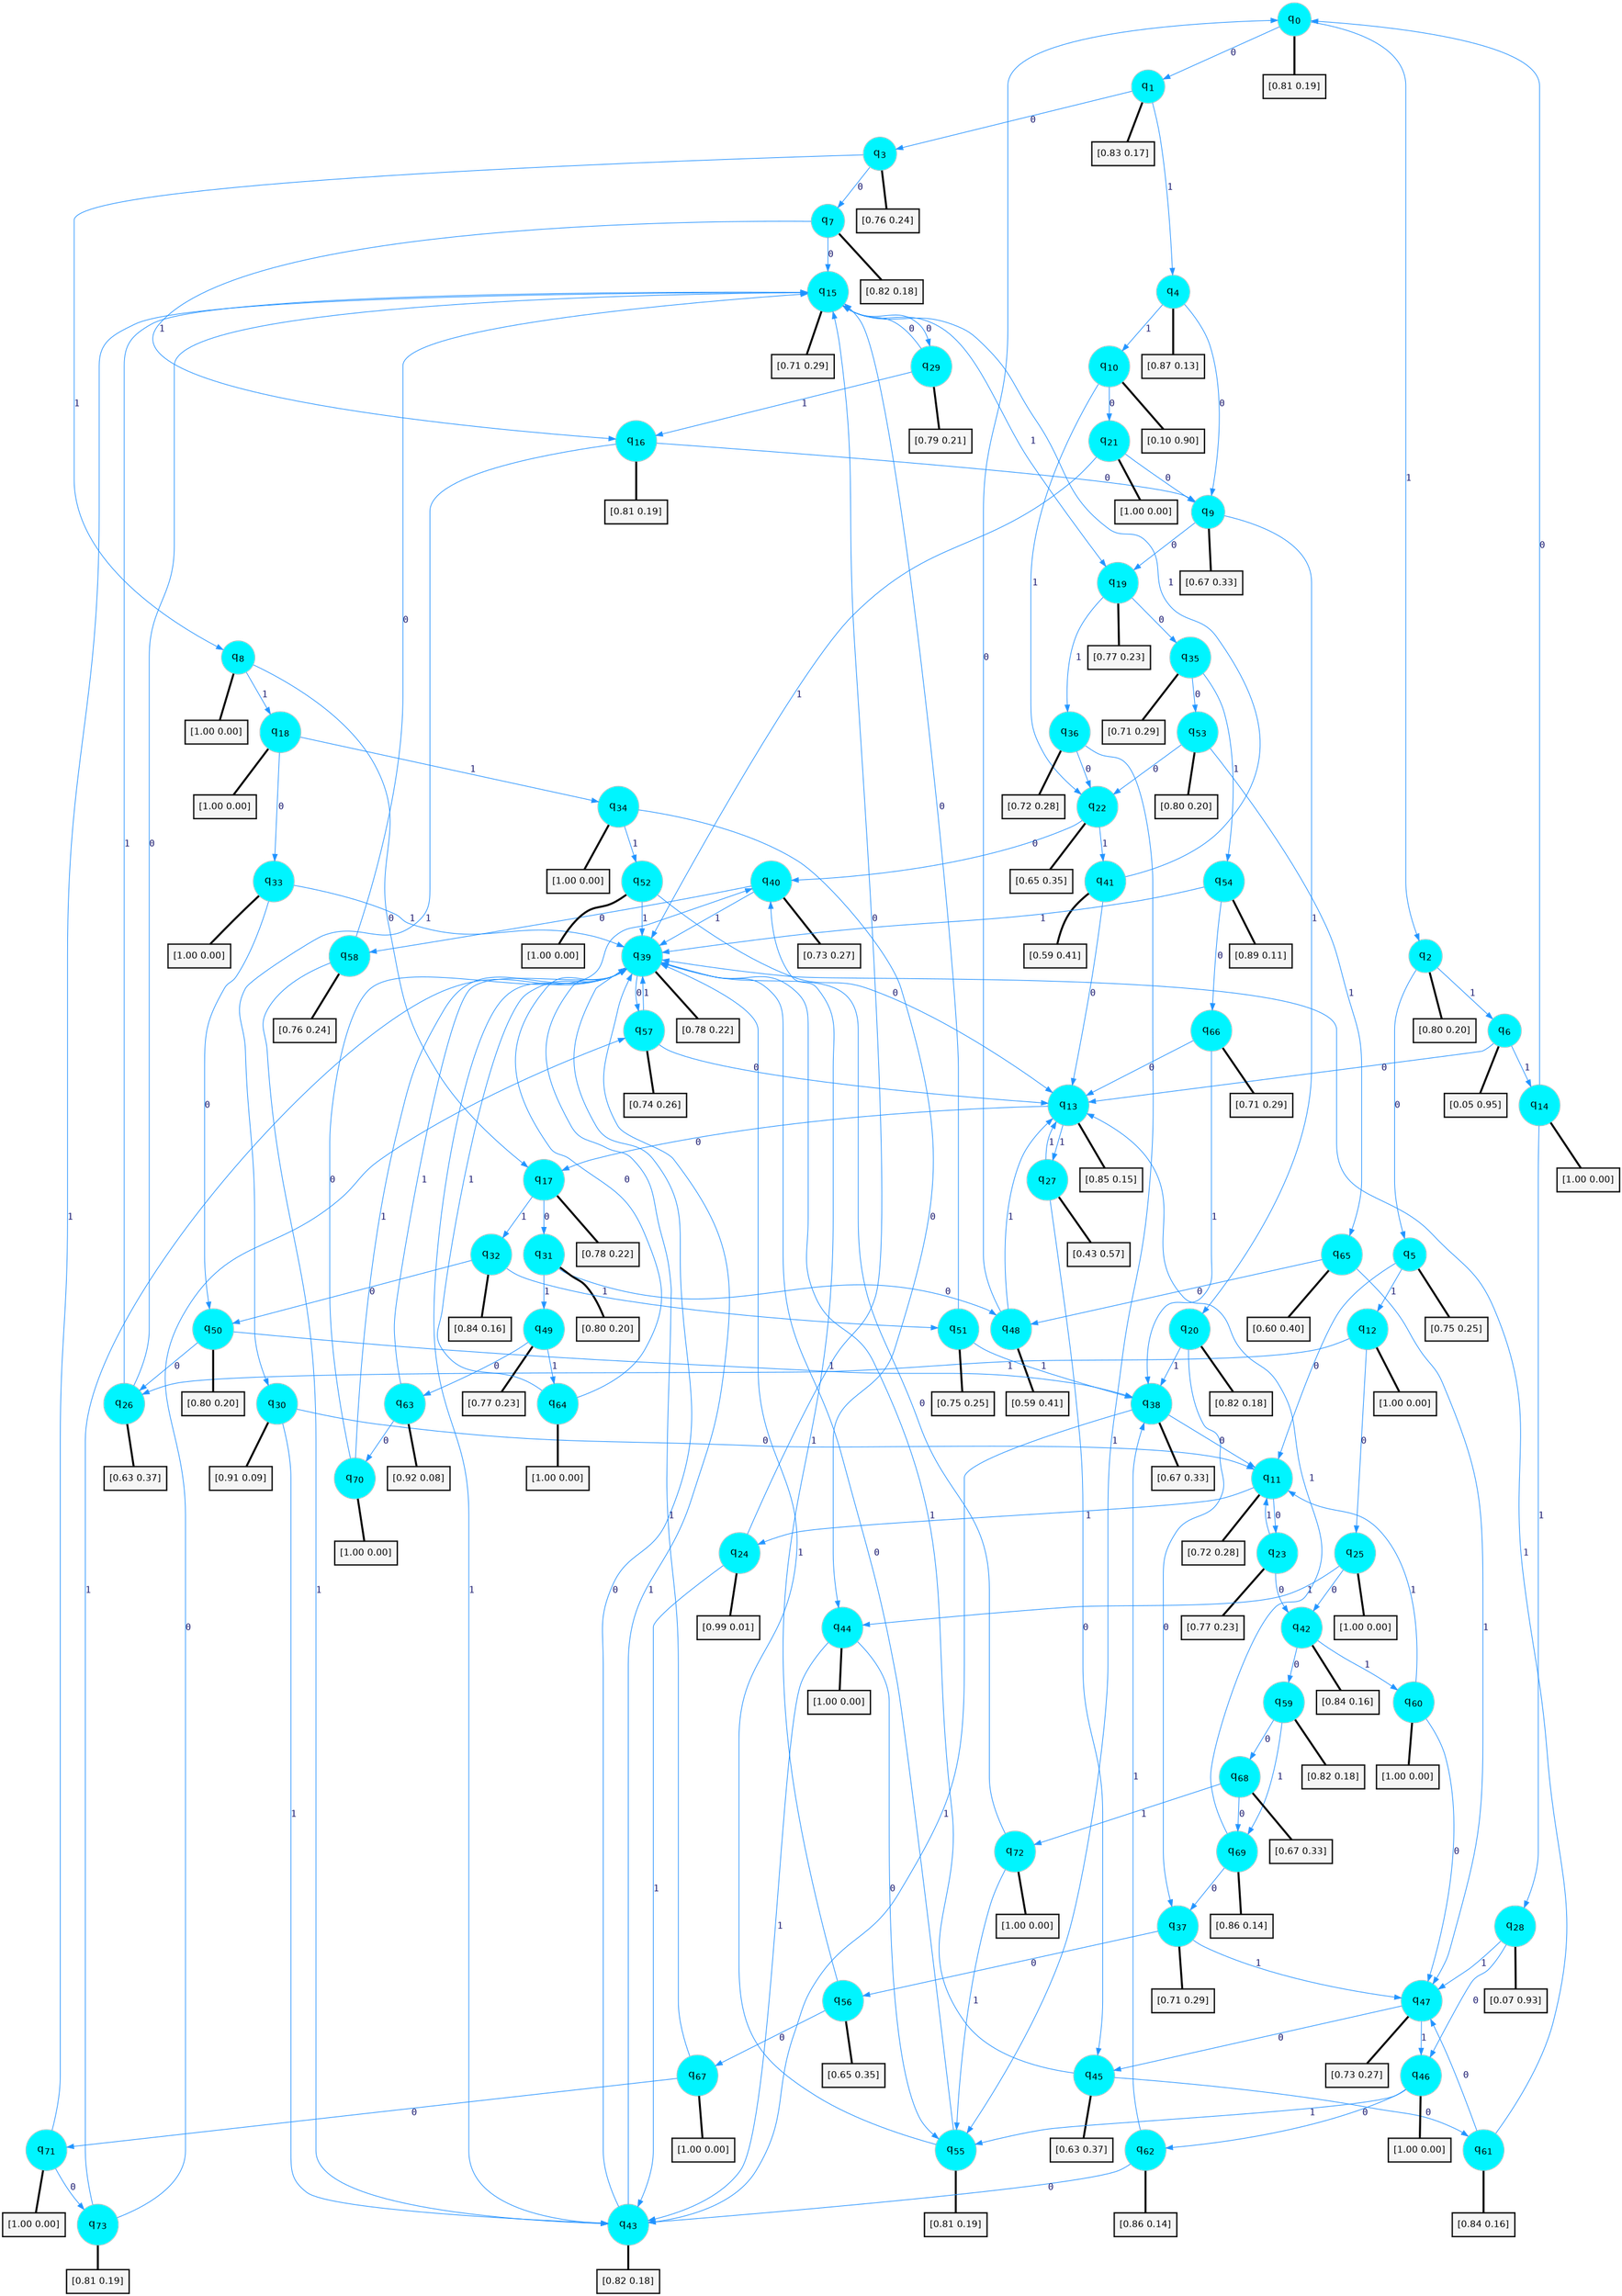digraph G {
graph [
bgcolor=transparent, dpi=300, rankdir=TD, size="40,25"];
node [
color=gray, fillcolor=turquoise1, fontcolor=black, fontname=Helvetica, fontsize=16, fontweight=bold, shape=circle, style=filled];
edge [
arrowsize=1, color=dodgerblue1, fontcolor=midnightblue, fontname=courier, fontweight=bold, penwidth=1, style=solid, weight=20];
0[label=<q<SUB>0</SUB>>];
1[label=<q<SUB>1</SUB>>];
2[label=<q<SUB>2</SUB>>];
3[label=<q<SUB>3</SUB>>];
4[label=<q<SUB>4</SUB>>];
5[label=<q<SUB>5</SUB>>];
6[label=<q<SUB>6</SUB>>];
7[label=<q<SUB>7</SUB>>];
8[label=<q<SUB>8</SUB>>];
9[label=<q<SUB>9</SUB>>];
10[label=<q<SUB>10</SUB>>];
11[label=<q<SUB>11</SUB>>];
12[label=<q<SUB>12</SUB>>];
13[label=<q<SUB>13</SUB>>];
14[label=<q<SUB>14</SUB>>];
15[label=<q<SUB>15</SUB>>];
16[label=<q<SUB>16</SUB>>];
17[label=<q<SUB>17</SUB>>];
18[label=<q<SUB>18</SUB>>];
19[label=<q<SUB>19</SUB>>];
20[label=<q<SUB>20</SUB>>];
21[label=<q<SUB>21</SUB>>];
22[label=<q<SUB>22</SUB>>];
23[label=<q<SUB>23</SUB>>];
24[label=<q<SUB>24</SUB>>];
25[label=<q<SUB>25</SUB>>];
26[label=<q<SUB>26</SUB>>];
27[label=<q<SUB>27</SUB>>];
28[label=<q<SUB>28</SUB>>];
29[label=<q<SUB>29</SUB>>];
30[label=<q<SUB>30</SUB>>];
31[label=<q<SUB>31</SUB>>];
32[label=<q<SUB>32</SUB>>];
33[label=<q<SUB>33</SUB>>];
34[label=<q<SUB>34</SUB>>];
35[label=<q<SUB>35</SUB>>];
36[label=<q<SUB>36</SUB>>];
37[label=<q<SUB>37</SUB>>];
38[label=<q<SUB>38</SUB>>];
39[label=<q<SUB>39</SUB>>];
40[label=<q<SUB>40</SUB>>];
41[label=<q<SUB>41</SUB>>];
42[label=<q<SUB>42</SUB>>];
43[label=<q<SUB>43</SUB>>];
44[label=<q<SUB>44</SUB>>];
45[label=<q<SUB>45</SUB>>];
46[label=<q<SUB>46</SUB>>];
47[label=<q<SUB>47</SUB>>];
48[label=<q<SUB>48</SUB>>];
49[label=<q<SUB>49</SUB>>];
50[label=<q<SUB>50</SUB>>];
51[label=<q<SUB>51</SUB>>];
52[label=<q<SUB>52</SUB>>];
53[label=<q<SUB>53</SUB>>];
54[label=<q<SUB>54</SUB>>];
55[label=<q<SUB>55</SUB>>];
56[label=<q<SUB>56</SUB>>];
57[label=<q<SUB>57</SUB>>];
58[label=<q<SUB>58</SUB>>];
59[label=<q<SUB>59</SUB>>];
60[label=<q<SUB>60</SUB>>];
61[label=<q<SUB>61</SUB>>];
62[label=<q<SUB>62</SUB>>];
63[label=<q<SUB>63</SUB>>];
64[label=<q<SUB>64</SUB>>];
65[label=<q<SUB>65</SUB>>];
66[label=<q<SUB>66</SUB>>];
67[label=<q<SUB>67</SUB>>];
68[label=<q<SUB>68</SUB>>];
69[label=<q<SUB>69</SUB>>];
70[label=<q<SUB>70</SUB>>];
71[label=<q<SUB>71</SUB>>];
72[label=<q<SUB>72</SUB>>];
73[label=<q<SUB>73</SUB>>];
74[label="[0.81 0.19]", shape=box,fontcolor=black, fontname=Helvetica, fontsize=14, penwidth=2, fillcolor=whitesmoke,color=black];
75[label="[0.83 0.17]", shape=box,fontcolor=black, fontname=Helvetica, fontsize=14, penwidth=2, fillcolor=whitesmoke,color=black];
76[label="[0.80 0.20]", shape=box,fontcolor=black, fontname=Helvetica, fontsize=14, penwidth=2, fillcolor=whitesmoke,color=black];
77[label="[0.76 0.24]", shape=box,fontcolor=black, fontname=Helvetica, fontsize=14, penwidth=2, fillcolor=whitesmoke,color=black];
78[label="[0.87 0.13]", shape=box,fontcolor=black, fontname=Helvetica, fontsize=14, penwidth=2, fillcolor=whitesmoke,color=black];
79[label="[0.75 0.25]", shape=box,fontcolor=black, fontname=Helvetica, fontsize=14, penwidth=2, fillcolor=whitesmoke,color=black];
80[label="[0.05 0.95]", shape=box,fontcolor=black, fontname=Helvetica, fontsize=14, penwidth=2, fillcolor=whitesmoke,color=black];
81[label="[0.82 0.18]", shape=box,fontcolor=black, fontname=Helvetica, fontsize=14, penwidth=2, fillcolor=whitesmoke,color=black];
82[label="[1.00 0.00]", shape=box,fontcolor=black, fontname=Helvetica, fontsize=14, penwidth=2, fillcolor=whitesmoke,color=black];
83[label="[0.67 0.33]", shape=box,fontcolor=black, fontname=Helvetica, fontsize=14, penwidth=2, fillcolor=whitesmoke,color=black];
84[label="[0.10 0.90]", shape=box,fontcolor=black, fontname=Helvetica, fontsize=14, penwidth=2, fillcolor=whitesmoke,color=black];
85[label="[0.72 0.28]", shape=box,fontcolor=black, fontname=Helvetica, fontsize=14, penwidth=2, fillcolor=whitesmoke,color=black];
86[label="[1.00 0.00]", shape=box,fontcolor=black, fontname=Helvetica, fontsize=14, penwidth=2, fillcolor=whitesmoke,color=black];
87[label="[0.85 0.15]", shape=box,fontcolor=black, fontname=Helvetica, fontsize=14, penwidth=2, fillcolor=whitesmoke,color=black];
88[label="[1.00 0.00]", shape=box,fontcolor=black, fontname=Helvetica, fontsize=14, penwidth=2, fillcolor=whitesmoke,color=black];
89[label="[0.71 0.29]", shape=box,fontcolor=black, fontname=Helvetica, fontsize=14, penwidth=2, fillcolor=whitesmoke,color=black];
90[label="[0.81 0.19]", shape=box,fontcolor=black, fontname=Helvetica, fontsize=14, penwidth=2, fillcolor=whitesmoke,color=black];
91[label="[0.78 0.22]", shape=box,fontcolor=black, fontname=Helvetica, fontsize=14, penwidth=2, fillcolor=whitesmoke,color=black];
92[label="[1.00 0.00]", shape=box,fontcolor=black, fontname=Helvetica, fontsize=14, penwidth=2, fillcolor=whitesmoke,color=black];
93[label="[0.77 0.23]", shape=box,fontcolor=black, fontname=Helvetica, fontsize=14, penwidth=2, fillcolor=whitesmoke,color=black];
94[label="[0.82 0.18]", shape=box,fontcolor=black, fontname=Helvetica, fontsize=14, penwidth=2, fillcolor=whitesmoke,color=black];
95[label="[1.00 0.00]", shape=box,fontcolor=black, fontname=Helvetica, fontsize=14, penwidth=2, fillcolor=whitesmoke,color=black];
96[label="[0.65 0.35]", shape=box,fontcolor=black, fontname=Helvetica, fontsize=14, penwidth=2, fillcolor=whitesmoke,color=black];
97[label="[0.77 0.23]", shape=box,fontcolor=black, fontname=Helvetica, fontsize=14, penwidth=2, fillcolor=whitesmoke,color=black];
98[label="[0.99 0.01]", shape=box,fontcolor=black, fontname=Helvetica, fontsize=14, penwidth=2, fillcolor=whitesmoke,color=black];
99[label="[1.00 0.00]", shape=box,fontcolor=black, fontname=Helvetica, fontsize=14, penwidth=2, fillcolor=whitesmoke,color=black];
100[label="[0.63 0.37]", shape=box,fontcolor=black, fontname=Helvetica, fontsize=14, penwidth=2, fillcolor=whitesmoke,color=black];
101[label="[0.43 0.57]", shape=box,fontcolor=black, fontname=Helvetica, fontsize=14, penwidth=2, fillcolor=whitesmoke,color=black];
102[label="[0.07 0.93]", shape=box,fontcolor=black, fontname=Helvetica, fontsize=14, penwidth=2, fillcolor=whitesmoke,color=black];
103[label="[0.79 0.21]", shape=box,fontcolor=black, fontname=Helvetica, fontsize=14, penwidth=2, fillcolor=whitesmoke,color=black];
104[label="[0.91 0.09]", shape=box,fontcolor=black, fontname=Helvetica, fontsize=14, penwidth=2, fillcolor=whitesmoke,color=black];
105[label="[0.80 0.20]", shape=box,fontcolor=black, fontname=Helvetica, fontsize=14, penwidth=2, fillcolor=whitesmoke,color=black];
106[label="[0.84 0.16]", shape=box,fontcolor=black, fontname=Helvetica, fontsize=14, penwidth=2, fillcolor=whitesmoke,color=black];
107[label="[1.00 0.00]", shape=box,fontcolor=black, fontname=Helvetica, fontsize=14, penwidth=2, fillcolor=whitesmoke,color=black];
108[label="[1.00 0.00]", shape=box,fontcolor=black, fontname=Helvetica, fontsize=14, penwidth=2, fillcolor=whitesmoke,color=black];
109[label="[0.71 0.29]", shape=box,fontcolor=black, fontname=Helvetica, fontsize=14, penwidth=2, fillcolor=whitesmoke,color=black];
110[label="[0.72 0.28]", shape=box,fontcolor=black, fontname=Helvetica, fontsize=14, penwidth=2, fillcolor=whitesmoke,color=black];
111[label="[0.71 0.29]", shape=box,fontcolor=black, fontname=Helvetica, fontsize=14, penwidth=2, fillcolor=whitesmoke,color=black];
112[label="[0.67 0.33]", shape=box,fontcolor=black, fontname=Helvetica, fontsize=14, penwidth=2, fillcolor=whitesmoke,color=black];
113[label="[0.78 0.22]", shape=box,fontcolor=black, fontname=Helvetica, fontsize=14, penwidth=2, fillcolor=whitesmoke,color=black];
114[label="[0.73 0.27]", shape=box,fontcolor=black, fontname=Helvetica, fontsize=14, penwidth=2, fillcolor=whitesmoke,color=black];
115[label="[0.59 0.41]", shape=box,fontcolor=black, fontname=Helvetica, fontsize=14, penwidth=2, fillcolor=whitesmoke,color=black];
116[label="[0.84 0.16]", shape=box,fontcolor=black, fontname=Helvetica, fontsize=14, penwidth=2, fillcolor=whitesmoke,color=black];
117[label="[0.82 0.18]", shape=box,fontcolor=black, fontname=Helvetica, fontsize=14, penwidth=2, fillcolor=whitesmoke,color=black];
118[label="[1.00 0.00]", shape=box,fontcolor=black, fontname=Helvetica, fontsize=14, penwidth=2, fillcolor=whitesmoke,color=black];
119[label="[0.63 0.37]", shape=box,fontcolor=black, fontname=Helvetica, fontsize=14, penwidth=2, fillcolor=whitesmoke,color=black];
120[label="[1.00 0.00]", shape=box,fontcolor=black, fontname=Helvetica, fontsize=14, penwidth=2, fillcolor=whitesmoke,color=black];
121[label="[0.73 0.27]", shape=box,fontcolor=black, fontname=Helvetica, fontsize=14, penwidth=2, fillcolor=whitesmoke,color=black];
122[label="[0.59 0.41]", shape=box,fontcolor=black, fontname=Helvetica, fontsize=14, penwidth=2, fillcolor=whitesmoke,color=black];
123[label="[0.77 0.23]", shape=box,fontcolor=black, fontname=Helvetica, fontsize=14, penwidth=2, fillcolor=whitesmoke,color=black];
124[label="[0.80 0.20]", shape=box,fontcolor=black, fontname=Helvetica, fontsize=14, penwidth=2, fillcolor=whitesmoke,color=black];
125[label="[0.75 0.25]", shape=box,fontcolor=black, fontname=Helvetica, fontsize=14, penwidth=2, fillcolor=whitesmoke,color=black];
126[label="[1.00 0.00]", shape=box,fontcolor=black, fontname=Helvetica, fontsize=14, penwidth=2, fillcolor=whitesmoke,color=black];
127[label="[0.80 0.20]", shape=box,fontcolor=black, fontname=Helvetica, fontsize=14, penwidth=2, fillcolor=whitesmoke,color=black];
128[label="[0.89 0.11]", shape=box,fontcolor=black, fontname=Helvetica, fontsize=14, penwidth=2, fillcolor=whitesmoke,color=black];
129[label="[0.81 0.19]", shape=box,fontcolor=black, fontname=Helvetica, fontsize=14, penwidth=2, fillcolor=whitesmoke,color=black];
130[label="[0.65 0.35]", shape=box,fontcolor=black, fontname=Helvetica, fontsize=14, penwidth=2, fillcolor=whitesmoke,color=black];
131[label="[0.74 0.26]", shape=box,fontcolor=black, fontname=Helvetica, fontsize=14, penwidth=2, fillcolor=whitesmoke,color=black];
132[label="[0.76 0.24]", shape=box,fontcolor=black, fontname=Helvetica, fontsize=14, penwidth=2, fillcolor=whitesmoke,color=black];
133[label="[0.82 0.18]", shape=box,fontcolor=black, fontname=Helvetica, fontsize=14, penwidth=2, fillcolor=whitesmoke,color=black];
134[label="[1.00 0.00]", shape=box,fontcolor=black, fontname=Helvetica, fontsize=14, penwidth=2, fillcolor=whitesmoke,color=black];
135[label="[0.84 0.16]", shape=box,fontcolor=black, fontname=Helvetica, fontsize=14, penwidth=2, fillcolor=whitesmoke,color=black];
136[label="[0.86 0.14]", shape=box,fontcolor=black, fontname=Helvetica, fontsize=14, penwidth=2, fillcolor=whitesmoke,color=black];
137[label="[0.92 0.08]", shape=box,fontcolor=black, fontname=Helvetica, fontsize=14, penwidth=2, fillcolor=whitesmoke,color=black];
138[label="[1.00 0.00]", shape=box,fontcolor=black, fontname=Helvetica, fontsize=14, penwidth=2, fillcolor=whitesmoke,color=black];
139[label="[0.60 0.40]", shape=box,fontcolor=black, fontname=Helvetica, fontsize=14, penwidth=2, fillcolor=whitesmoke,color=black];
140[label="[0.71 0.29]", shape=box,fontcolor=black, fontname=Helvetica, fontsize=14, penwidth=2, fillcolor=whitesmoke,color=black];
141[label="[1.00 0.00]", shape=box,fontcolor=black, fontname=Helvetica, fontsize=14, penwidth=2, fillcolor=whitesmoke,color=black];
142[label="[0.67 0.33]", shape=box,fontcolor=black, fontname=Helvetica, fontsize=14, penwidth=2, fillcolor=whitesmoke,color=black];
143[label="[0.86 0.14]", shape=box,fontcolor=black, fontname=Helvetica, fontsize=14, penwidth=2, fillcolor=whitesmoke,color=black];
144[label="[1.00 0.00]", shape=box,fontcolor=black, fontname=Helvetica, fontsize=14, penwidth=2, fillcolor=whitesmoke,color=black];
145[label="[1.00 0.00]", shape=box,fontcolor=black, fontname=Helvetica, fontsize=14, penwidth=2, fillcolor=whitesmoke,color=black];
146[label="[1.00 0.00]", shape=box,fontcolor=black, fontname=Helvetica, fontsize=14, penwidth=2, fillcolor=whitesmoke,color=black];
147[label="[0.81 0.19]", shape=box,fontcolor=black, fontname=Helvetica, fontsize=14, penwidth=2, fillcolor=whitesmoke,color=black];
0->1 [label=0];
0->2 [label=1];
0->74 [arrowhead=none, penwidth=3,color=black];
1->3 [label=0];
1->4 [label=1];
1->75 [arrowhead=none, penwidth=3,color=black];
2->5 [label=0];
2->6 [label=1];
2->76 [arrowhead=none, penwidth=3,color=black];
3->7 [label=0];
3->8 [label=1];
3->77 [arrowhead=none, penwidth=3,color=black];
4->9 [label=0];
4->10 [label=1];
4->78 [arrowhead=none, penwidth=3,color=black];
5->11 [label=0];
5->12 [label=1];
5->79 [arrowhead=none, penwidth=3,color=black];
6->13 [label=0];
6->14 [label=1];
6->80 [arrowhead=none, penwidth=3,color=black];
7->15 [label=0];
7->16 [label=1];
7->81 [arrowhead=none, penwidth=3,color=black];
8->17 [label=0];
8->18 [label=1];
8->82 [arrowhead=none, penwidth=3,color=black];
9->19 [label=0];
9->20 [label=1];
9->83 [arrowhead=none, penwidth=3,color=black];
10->21 [label=0];
10->22 [label=1];
10->84 [arrowhead=none, penwidth=3,color=black];
11->23 [label=0];
11->24 [label=1];
11->85 [arrowhead=none, penwidth=3,color=black];
12->25 [label=0];
12->26 [label=1];
12->86 [arrowhead=none, penwidth=3,color=black];
13->17 [label=0];
13->27 [label=1];
13->87 [arrowhead=none, penwidth=3,color=black];
14->0 [label=0];
14->28 [label=1];
14->88 [arrowhead=none, penwidth=3,color=black];
15->29 [label=0];
15->19 [label=1];
15->89 [arrowhead=none, penwidth=3,color=black];
16->9 [label=0];
16->30 [label=1];
16->90 [arrowhead=none, penwidth=3,color=black];
17->31 [label=0];
17->32 [label=1];
17->91 [arrowhead=none, penwidth=3,color=black];
18->33 [label=0];
18->34 [label=1];
18->92 [arrowhead=none, penwidth=3,color=black];
19->35 [label=0];
19->36 [label=1];
19->93 [arrowhead=none, penwidth=3,color=black];
20->37 [label=0];
20->38 [label=1];
20->94 [arrowhead=none, penwidth=3,color=black];
21->9 [label=0];
21->39 [label=1];
21->95 [arrowhead=none, penwidth=3,color=black];
22->40 [label=0];
22->41 [label=1];
22->96 [arrowhead=none, penwidth=3,color=black];
23->42 [label=0];
23->11 [label=1];
23->97 [arrowhead=none, penwidth=3,color=black];
24->15 [label=0];
24->43 [label=1];
24->98 [arrowhead=none, penwidth=3,color=black];
25->42 [label=0];
25->44 [label=1];
25->99 [arrowhead=none, penwidth=3,color=black];
26->15 [label=0];
26->15 [label=1];
26->100 [arrowhead=none, penwidth=3,color=black];
27->45 [label=0];
27->13 [label=1];
27->101 [arrowhead=none, penwidth=3,color=black];
28->46 [label=0];
28->47 [label=1];
28->102 [arrowhead=none, penwidth=3,color=black];
29->15 [label=0];
29->16 [label=1];
29->103 [arrowhead=none, penwidth=3,color=black];
30->11 [label=0];
30->43 [label=1];
30->104 [arrowhead=none, penwidth=3,color=black];
31->48 [label=0];
31->49 [label=1];
31->105 [arrowhead=none, penwidth=3,color=black];
32->50 [label=0];
32->51 [label=1];
32->106 [arrowhead=none, penwidth=3,color=black];
33->50 [label=0];
33->39 [label=1];
33->107 [arrowhead=none, penwidth=3,color=black];
34->44 [label=0];
34->52 [label=1];
34->108 [arrowhead=none, penwidth=3,color=black];
35->53 [label=0];
35->54 [label=1];
35->109 [arrowhead=none, penwidth=3,color=black];
36->22 [label=0];
36->55 [label=1];
36->110 [arrowhead=none, penwidth=3,color=black];
37->56 [label=0];
37->47 [label=1];
37->111 [arrowhead=none, penwidth=3,color=black];
38->11 [label=0];
38->43 [label=1];
38->112 [arrowhead=none, penwidth=3,color=black];
39->57 [label=0];
39->43 [label=1];
39->113 [arrowhead=none, penwidth=3,color=black];
40->58 [label=0];
40->39 [label=1];
40->114 [arrowhead=none, penwidth=3,color=black];
41->13 [label=0];
41->15 [label=1];
41->115 [arrowhead=none, penwidth=3,color=black];
42->59 [label=0];
42->60 [label=1];
42->116 [arrowhead=none, penwidth=3,color=black];
43->39 [label=0];
43->39 [label=1];
43->117 [arrowhead=none, penwidth=3,color=black];
44->55 [label=0];
44->43 [label=1];
44->118 [arrowhead=none, penwidth=3,color=black];
45->61 [label=0];
45->39 [label=1];
45->119 [arrowhead=none, penwidth=3,color=black];
46->62 [label=0];
46->55 [label=1];
46->120 [arrowhead=none, penwidth=3,color=black];
47->45 [label=0];
47->46 [label=1];
47->121 [arrowhead=none, penwidth=3,color=black];
48->0 [label=0];
48->13 [label=1];
48->122 [arrowhead=none, penwidth=3,color=black];
49->63 [label=0];
49->64 [label=1];
49->123 [arrowhead=none, penwidth=3,color=black];
50->26 [label=0];
50->38 [label=1];
50->124 [arrowhead=none, penwidth=3,color=black];
51->15 [label=0];
51->38 [label=1];
51->125 [arrowhead=none, penwidth=3,color=black];
52->13 [label=0];
52->39 [label=1];
52->126 [arrowhead=none, penwidth=3,color=black];
53->22 [label=0];
53->65 [label=1];
53->127 [arrowhead=none, penwidth=3,color=black];
54->66 [label=0];
54->39 [label=1];
54->128 [arrowhead=none, penwidth=3,color=black];
55->39 [label=0];
55->39 [label=1];
55->129 [arrowhead=none, penwidth=3,color=black];
56->67 [label=0];
56->40 [label=1];
56->130 [arrowhead=none, penwidth=3,color=black];
57->13 [label=0];
57->39 [label=1];
57->131 [arrowhead=none, penwidth=3,color=black];
58->15 [label=0];
58->43 [label=1];
58->132 [arrowhead=none, penwidth=3,color=black];
59->68 [label=0];
59->69 [label=1];
59->133 [arrowhead=none, penwidth=3,color=black];
60->47 [label=0];
60->11 [label=1];
60->134 [arrowhead=none, penwidth=3,color=black];
61->47 [label=0];
61->39 [label=1];
61->135 [arrowhead=none, penwidth=3,color=black];
62->43 [label=0];
62->38 [label=1];
62->136 [arrowhead=none, penwidth=3,color=black];
63->70 [label=0];
63->39 [label=1];
63->137 [arrowhead=none, penwidth=3,color=black];
64->39 [label=0];
64->39 [label=1];
64->138 [arrowhead=none, penwidth=3,color=black];
65->48 [label=0];
65->47 [label=1];
65->139 [arrowhead=none, penwidth=3,color=black];
66->13 [label=0];
66->38 [label=1];
66->140 [arrowhead=none, penwidth=3,color=black];
67->71 [label=0];
67->39 [label=1];
67->141 [arrowhead=none, penwidth=3,color=black];
68->69 [label=0];
68->72 [label=1];
68->142 [arrowhead=none, penwidth=3,color=black];
69->37 [label=0];
69->13 [label=1];
69->143 [arrowhead=none, penwidth=3,color=black];
70->40 [label=0];
70->39 [label=1];
70->144 [arrowhead=none, penwidth=3,color=black];
71->73 [label=0];
71->15 [label=1];
71->145 [arrowhead=none, penwidth=3,color=black];
72->39 [label=0];
72->55 [label=1];
72->146 [arrowhead=none, penwidth=3,color=black];
73->57 [label=0];
73->39 [label=1];
73->147 [arrowhead=none, penwidth=3,color=black];
}
